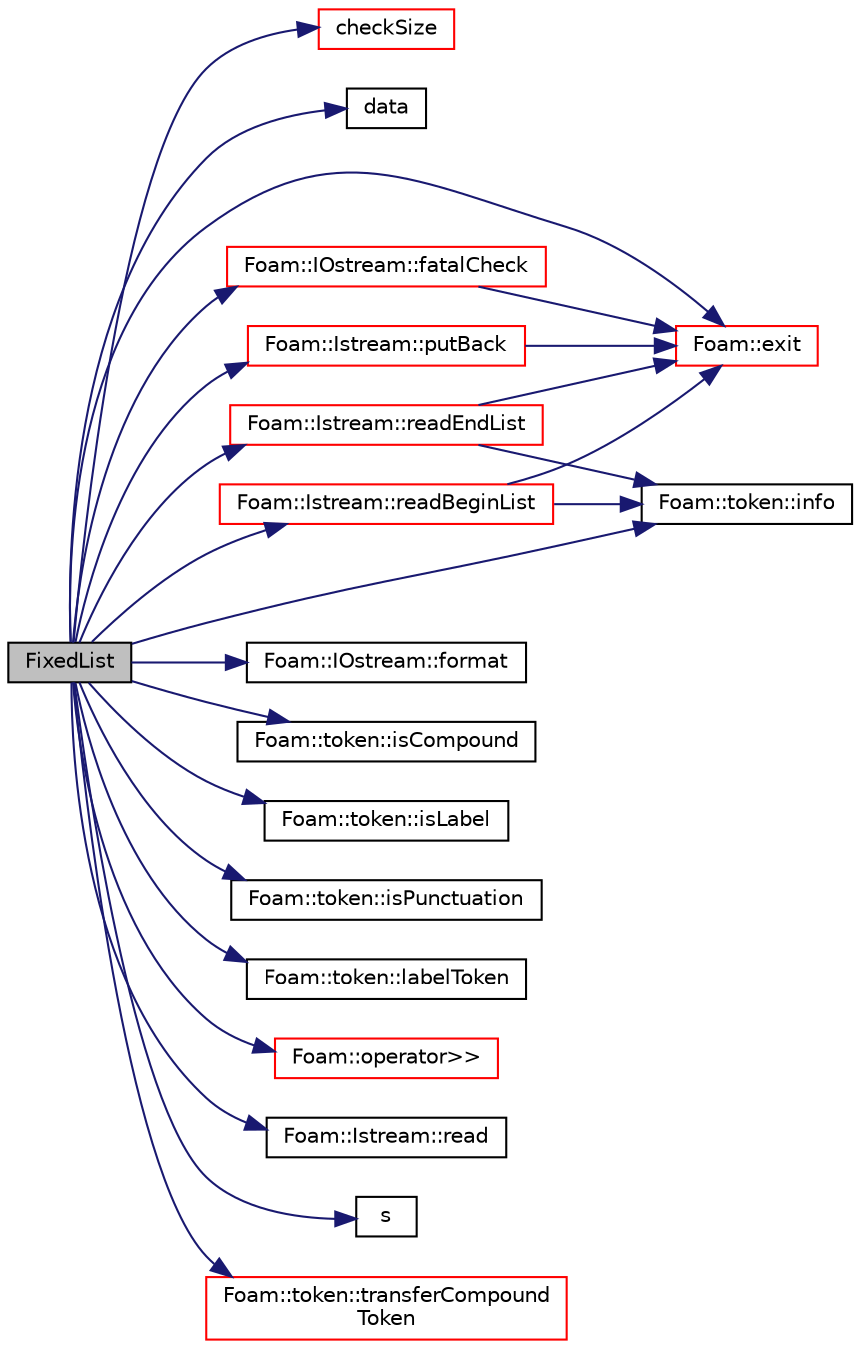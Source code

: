 digraph "FixedList"
{
  bgcolor="transparent";
  edge [fontname="Helvetica",fontsize="10",labelfontname="Helvetica",labelfontsize="10"];
  node [fontname="Helvetica",fontsize="10",shape=record];
  rankdir="LR";
  Node1 [label="FixedList",height=0.2,width=0.4,color="black", fillcolor="grey75", style="filled", fontcolor="black"];
  Node1 -> Node2 [color="midnightblue",fontsize="10",style="solid",fontname="Helvetica"];
  Node2 [label="checkSize",height=0.2,width=0.4,color="red",URL="$a00823.html#a5b3ad2ea3c4d2c83108574d9ea81bfc4",tooltip="Check size is within valid range (0 ... size). "];
  Node1 -> Node3 [color="midnightblue",fontsize="10",style="solid",fontname="Helvetica"];
  Node3 [label="data",height=0.2,width=0.4,color="black",URL="$a00823.html#adc1e16b293a89a9ccc9541058b5ca560",tooltip="Return a pointer to the first data element,. "];
  Node1 -> Node4 [color="midnightblue",fontsize="10",style="solid",fontname="Helvetica"];
  Node4 [label="Foam::exit",height=0.2,width=0.4,color="red",URL="$a10733.html#a06ca7250d8e89caf05243ec094843642"];
  Node1 -> Node5 [color="midnightblue",fontsize="10",style="solid",fontname="Helvetica"];
  Node5 [label="Foam::IOstream::fatalCheck",height=0.2,width=0.4,color="red",URL="$a01185.html#a5db784ce6d8cb9b7ba80a59c7eeec604",tooltip="Check IOstream status for given operation. "];
  Node5 -> Node4 [color="midnightblue",fontsize="10",style="solid",fontname="Helvetica"];
  Node1 -> Node6 [color="midnightblue",fontsize="10",style="solid",fontname="Helvetica"];
  Node6 [label="Foam::IOstream::format",height=0.2,width=0.4,color="black",URL="$a01185.html#a1e2dd3d90088c6d1ed0a27bd75d814fb",tooltip="Return current stream format. "];
  Node1 -> Node7 [color="midnightblue",fontsize="10",style="solid",fontname="Helvetica"];
  Node7 [label="Foam::token::info",height=0.2,width=0.4,color="black",URL="$a02623.html#a149cd2aba34f4fae37e055aae625c957",tooltip="Return info proxy. "];
  Node1 -> Node8 [color="midnightblue",fontsize="10",style="solid",fontname="Helvetica"];
  Node8 [label="Foam::token::isCompound",height=0.2,width=0.4,color="black",URL="$a02623.html#a4e82e004fb0385f97e239d6bf152bcbb"];
  Node1 -> Node9 [color="midnightblue",fontsize="10",style="solid",fontname="Helvetica"];
  Node9 [label="Foam::token::isLabel",height=0.2,width=0.4,color="black",URL="$a02623.html#a24480ae8ea1111696cea4599dbf13a1c"];
  Node1 -> Node10 [color="midnightblue",fontsize="10",style="solid",fontname="Helvetica"];
  Node10 [label="Foam::token::isPunctuation",height=0.2,width=0.4,color="black",URL="$a02623.html#ad47cbb4da35a9c20d7ac8e070da68438"];
  Node1 -> Node11 [color="midnightblue",fontsize="10",style="solid",fontname="Helvetica"];
  Node11 [label="Foam::token::labelToken",height=0.2,width=0.4,color="black",URL="$a02623.html#aa609f04415eb0231a12e54fdec3a8224"];
  Node1 -> Node12 [color="midnightblue",fontsize="10",style="solid",fontname="Helvetica"];
  Node12 [label="Foam::operator\>\>",height=0.2,width=0.4,color="red",URL="$a10733.html#a44f398e0525f8d7f48cead029868d845"];
  Node1 -> Node13 [color="midnightblue",fontsize="10",style="solid",fontname="Helvetica"];
  Node13 [label="Foam::Istream::putBack",height=0.2,width=0.4,color="red",URL="$a01199.html#af22e503b062298eef54e360dfc06d0b4",tooltip="Put back token. "];
  Node13 -> Node4 [color="midnightblue",fontsize="10",style="solid",fontname="Helvetica"];
  Node1 -> Node14 [color="midnightblue",fontsize="10",style="solid",fontname="Helvetica"];
  Node14 [label="Foam::Istream::read",height=0.2,width=0.4,color="black",URL="$a01199.html#a89057c9d9e24ba872ccb8546086498ec",tooltip="Return next token from stream. "];
  Node1 -> Node15 [color="midnightblue",fontsize="10",style="solid",fontname="Helvetica"];
  Node15 [label="Foam::Istream::readBeginList",height=0.2,width=0.4,color="red",URL="$a01199.html#adb9b1a5ac1aacc94b9998439303acfa7"];
  Node15 -> Node7 [color="midnightblue",fontsize="10",style="solid",fontname="Helvetica"];
  Node15 -> Node4 [color="midnightblue",fontsize="10",style="solid",fontname="Helvetica"];
  Node1 -> Node16 [color="midnightblue",fontsize="10",style="solid",fontname="Helvetica"];
  Node16 [label="Foam::Istream::readEndList",height=0.2,width=0.4,color="red",URL="$a01199.html#a3fbb1d26a1c975ed5be8df0056c863dd"];
  Node16 -> Node7 [color="midnightblue",fontsize="10",style="solid",fontname="Helvetica"];
  Node16 -> Node4 [color="midnightblue",fontsize="10",style="solid",fontname="Helvetica"];
  Node1 -> Node17 [color="midnightblue",fontsize="10",style="solid",fontname="Helvetica"];
  Node17 [label="s",height=0.2,width=0.4,color="black",URL="$a04281.html#a6d6b99210a64ad23792eb7a3b0411c42"];
  Node1 -> Node18 [color="midnightblue",fontsize="10",style="solid",fontname="Helvetica"];
  Node18 [label="Foam::token::transferCompound\lToken",height=0.2,width=0.4,color="red",URL="$a02623.html#a0c1918b2cb7f2ca53bfec41673d77bda"];
}

